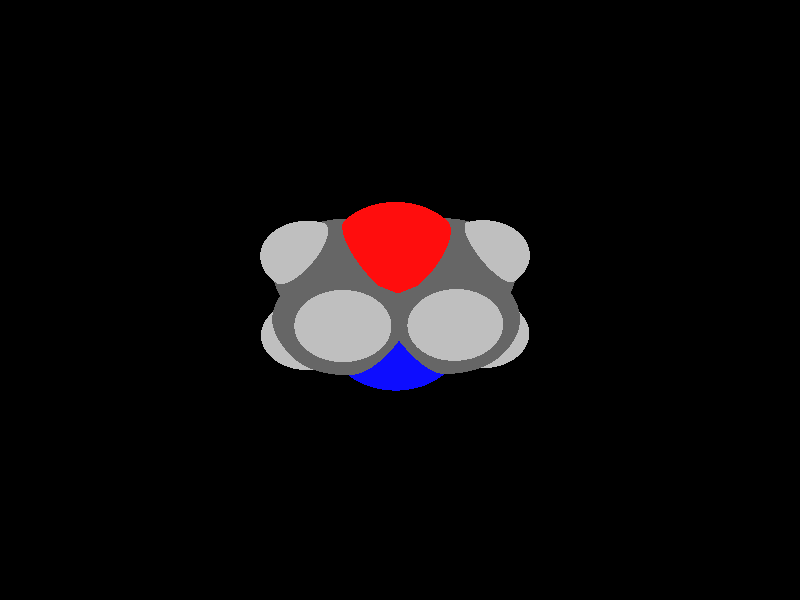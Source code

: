 global_settings {
	ambient_light rgb <0.200000002980232, 0.200000002980232, 0.200000002980232>
	max_trace_level 15
}

background { color rgb <0,0,0> }

camera {
	perspective
	location <1.32860374824138, 2.0169222445412, -25.8444305359766>
	angle 40
	up <-0.0104238887943979, 0.99656294638547, 0.0821805112779984>
	right <-0.998439807966896, -0.00586431338497381, -0.0555298090717946> * 1
	direction <-0.0548570178685386, -0.0826311304535646, 0.995069245766613> }

light_source {
	<-18.3041635714925, 18.8973052464774, -23.9274250009687>
	color rgb <1, 1, 1>
	fade_distance 48.7336772315662
	fade_power 0
	spotlight
	area_light <20, 0, 0>, <0, 0, 20>, 20, 20
	circular
	orient
	point_at <18.3041635714925, -18.8973052464774, 23.9274250009687>
}

light_source {
	<18.6169135258184, 16.105747763832, 14.6075500496066>
	color rgb <0.300000011920929, 0.300000011920929, 0.300000011920929> shadowless
	fade_distance 48.7336772315662
	fade_power 0
	parallel
	point_at <-18.6169135258184, -16.105747763832, -14.6075500496066>
}

#default {
	finish {ambient 0.5 diffuse 1 specular 0.2 roughness .01 metallic 1}
}

union {
cylinder {
	<0.00497680509227326, -1.47536299058355, 0.186560457592754>, 	<-0.581382664757839, -1.10879132084746, -0.0288236693783497>, 0.075
	pigment { rgbt <0.0500000007450581, 0.0500000007450581, 1, 0> }
}
cylinder {
	<-0.581382664757839, -1.10879132084746, -0.0288236693783497>, 	<-1.18960065656626, -0.72855445884583, -0.252236964310318>, 0.075
	pigment { rgbt <0.400000005960464, 0.400000005960464, 0.400000005960464, 0> }
}
cylinder {
	<0.00497680509227326, -1.47536299058355, 0.186560457592754>, 	<0.592623808221349, -1.10962896598162, -0.0267287737118482>, 0.075
	pigment { rgbt <0.0500000007450581, 0.0500000007450581, 1, 0> }
}
cylinder {
	<0.592623808221349, -1.10962896598162, -0.0267287737118482>, 	<1.20217732764256, -0.730260976897829, -0.247969077676791>, 0.075
	pigment { rgbt <0.400000005960464, 0.400000005960464, 0.400000005960464, 0> }
}
cylinder {
	<0.00497680509227326, -1.47536299058355, 0.186560457592754>, 	<0.00385729953068534, -1.49878433399853, 0.804222128491872>, 0.075
	pigment { rgbt <0.0500000007450581, 0.0500000007450581, 1, 0> }
}
cylinder {
	<0.00385729953068534, -1.49878433399853, 0.804222128491872>, 	<0.00312900999327627, -1.51402098841675, 1.20603927706983>, 0.075
	pigment { rgbt <0.75, 0.75, 0.75, 0> }
}
cylinder {
	<-1.18960065656626, -0.72855445884583, -0.252236964310318>, 	<-1.18111176326378, 0.00123780917206157, -0.0124898345756866>, 0.075
	pigment { rgbt <0.400000005960464, 0.400000005960464, 0.400000005960464, 0> }
}
cylinder {
	<-1.18111176326378, 0.00123780917206157, -0.0124898345756866>, 	<-1.1726228699613, 0.731030077189953, 0.227257295158944>, 0.075
	pigment { rgbt <0.400000005960464, 0.400000005960464, 0.400000005960464, 0> }
}
cylinder {
	<-1.1726228699613, 0.731030077189953, 0.227257295158944>, 	<-0.560206952246861, 1.08431836700482, -0.00343305892869314>, 0.075
	pigment { rgbt <0.400000005960464, 0.400000005960464, 0.400000005960464, 0> }
}
cylinder {
	<-0.560206952246861, 1.08431836700482, -0.00343305892869314>, 	<0.00774126032596539, 1.41195428716853, -0.21737291658432>, 0.075
	pigment { rgbt <1, 0.0500000007450581, 0.0500000007450581, 0> }
}
cylinder {
	<-1.1726228699613, 0.731030077189953, 0.227257295158944>, 	<-1.70071673603246, 1.05774822976548, -0.0210274120164596>, 0.075
	pigment { rgbt <0.400000005960464, 0.400000005960464, 0.400000005960464, 0> }
}
cylinder {
	<-1.70071673603246, 1.05774822976548, -0.0210274120164596>, 	<-2.03693004582453, 1.26575479546145, -0.179098975678495>, 0.075
	pigment { rgbt <0.75, 0.75, 0.75, 0> }
}
cylinder {
	<-1.1726228699613, 0.731030077189953, 0.227257295158944>, 	<-1.20678339291621, 0.766151227553899, 0.895264849519671>, 0.075
	pigment { rgbt <0.400000005960464, 0.400000005960464, 0.400000005960464, 0> }
}
cylinder {
	<-1.20678339291621, 0.766151227553899, 0.895264849519671>, 	<-1.22855068796837, 0.788530640291594, 1.32092336628294>, 0.075
	pigment { rgbt <0.75, 0.75, 0.75, 0> }
}
cylinder {
	<0.00774126032596539, 1.41195428716853, -0.21737291658432>, 	<0.574470500986207, 1.08351897417075, -0.00143490541766393>, 0.075
	pigment { rgbt <1, 0.0500000007450581, 0.0500000007450581, 0> }
}
cylinder {
	<0.574470500986207, 1.08351897417075, -0.00143490541766393>, 	<1.18557199386258, 0.729368710364993, 0.231410043325347>, 0.075
	pigment { rgbt <0.400000005960464, 0.400000005960464, 0.400000005960464, 0> }
}
cylinder {
	<1.18557199386258, 0.729368710364993, 0.231410043325347>, 	<1.19387466075257, -0.000446133266418069, -0.00827951717572224>, 0.075
	pigment { rgbt <0.400000005960464, 0.400000005960464, 0.400000005960464, 0> }
}
cylinder {
	<1.19387466075257, -0.000446133266418069, -0.00827951717572224>, 	<1.20217732764256, -0.730260976897829, -0.247969077676791>, 0.075
	pigment { rgbt <0.400000005960464, 0.400000005960464, 0.400000005960464, 0> }
}
cylinder {
	<1.18557199386258, 0.729368710364993, 0.231410043325347>, 	<1.71499445950502, 1.05532984496644, -0.0150338550848885>, 0.075
	pigment { rgbt <0.400000005960464, 0.400000005960464, 0.400000005960464, 0> }
}
cylinder {
	<1.71499445950502, 1.05532984496644, -0.0150338550848885>, 	<2.05205367651879, 1.26285448159545, -0.171933482181704>, 0.075
	pigment { rgbt <0.75, 0.75, 0.75, 0> }
}
cylinder {
	<1.18557199386258, 0.729368710364993, 0.231410043325347>, 	<1.2174408831581, 0.764468423001715, 0.899531680677886>, 0.075
	pigment { rgbt <0.400000005960464, 0.400000005960464, 0.400000005960464, 0> }
}
cylinder {
	<1.2174408831581, 0.764468423001715, 0.899531680677886>, 	<1.23774793012847, 0.786834169939136, 1.32526278620293>, 0.075
	pigment { rgbt <0.75, 0.75, 0.75, 0> }
}
cylinder {
	<1.20217732764256, -0.730260976897829, -0.247969077676791>, 	<1.7482831288738, -1.03897155232163, -0.0155675451209979>, 0.075
	pigment { rgbt <0.400000005960464, 0.400000005960464, 0.400000005960464, 0> }
}
cylinder {
	<1.7482831288738, -1.03897155232163, -0.0155675451209979>, 	<2.09602391546731, -1.23554748703168, 0.132417500183934>, 0.075
	pigment { rgbt <0.75, 0.75, 0.75, 0> }
}
cylinder {
	<1.20217732764256, -0.730260976897829, -0.247969077676791>, 	<1.23335504398824, -0.747709082208074, -0.916862214797519>, 0.075
	pigment { rgbt <0.400000005960464, 0.400000005960464, 0.400000005960464, 0> }
}
cylinder {
	<1.23335504398824, -0.747709082208074, -0.916862214797519>, 	<1.25322243246328, -0.758827545231749, -1.34310125219606>, 0.075
	pigment { rgbt <0.75, 0.75, 0.75, 0> }
}
cylinder {
	<-1.18960065656626, -0.72855445884583, -0.252236964310318>, 	<-1.73697395526749, -1.03649526797044, -0.0218049620052146>, 0.075
	pigment { rgbt <0.400000005960464, 0.400000005960464, 0.400000005960464, 0> }
}
cylinder {
	<-1.73697395526749, -1.03649526797044, -0.0218049620052146>, 	<-2.08552178147374, -1.23258101032441, 0.124925932034313>, 0.075
	pigment { rgbt <0.75, 0.75, 0.75, 0> }
}
cylinder {
	<-1.18960065656626, -0.72855445884583, -0.252236964310318>, 	<-1.21840408594073, -0.745935852054439, -0.921238460942091>, 0.075
	pigment { rgbt <0.400000005960464, 0.400000005960464, 0.400000005960464, 0> }
}
cylinder {
	<-1.21840408594073, -0.745935852054439, -0.921238460942091>, 	<-1.23675850935996, -0.75701180576882, -1.34754661257377>, 0.075
	pigment { rgbt <0.75, 0.75, 0.75, 0> }
}
sphere {
	<0.00497680509227326, -1.47536299058355, 0.186560457592754>, 0.3834
	pigment { rgbt <0.0500000007450581, 0.0500000007450581, 1,0> }
}
sphere {
	<-1.18960065656626, -0.72855445884583, -0.252236964310318>, 0.4104
	pigment { rgbt <0.400000005960464, 0.400000005960464, 0.400000005960464,0> }
}
sphere {
	<-1.1726228699613, 0.731030077189953, 0.227257295158944>, 0.4104
	pigment { rgbt <0.400000005960464, 0.400000005960464, 0.400000005960464,0> }
}
sphere {
	<0.00774126032596539, 1.41195428716853, -0.21737291658432>, 0.3564
	pigment { rgbt <1, 0.0500000007450581, 0.0500000007450581,0> }
}
sphere {
	<1.18557199386258, 0.729368710364993, 0.231410043325347>, 0.4104
	pigment { rgbt <0.400000005960464, 0.400000005960464, 0.400000005960464,0> }
}
sphere {
	<1.20217732764256, -0.730260976897829, -0.247969077676791>, 0.4104
	pigment { rgbt <0.400000005960464, 0.400000005960464, 0.400000005960464,0> }
}
sphere {
	<0.00312900999327627, -1.51402098841675, 1.20603927706983>, 0.1674
	pigment { rgbt <0.75, 0.75, 0.75,0> }
}
sphere {
	<-2.03693004582453, 1.26575479546145, -0.179098975678495>, 0.1674
	pigment { rgbt <0.75, 0.75, 0.75,0> }
}
sphere {
	<-1.22855068796837, 0.788530640291594, 1.32092336628294>, 0.1674
	pigment { rgbt <0.75, 0.75, 0.75,0> }
}
sphere {
	<2.05205367651879, 1.26285448159545, -0.171933482181704>, 0.1674
	pigment { rgbt <0.75, 0.75, 0.75,0> }
}
sphere {
	<1.23774793012847, 0.786834169939136, 1.32526278620293>, 0.1674
	pigment { rgbt <0.75, 0.75, 0.75,0> }
}
sphere {
	<2.09602391546731, -1.23554748703168, 0.132417500183934>, 0.1674
	pigment { rgbt <0.75, 0.75, 0.75,0> }
}
sphere {
	<1.25322243246328, -0.758827545231749, -1.34310125219606>, 0.1674
	pigment { rgbt <0.75, 0.75, 0.75,0> }
}
sphere {
	<-2.08552178147374, -1.23258101032441, 0.124925932034313>, 0.1674
	pigment { rgbt <0.75, 0.75, 0.75,0> }
}
sphere {
	<-1.23675850935996, -0.75701180576882, -1.34754661257377>, 0.1674
	pigment { rgbt <0.75, 0.75, 0.75,0> }
}
}
merge {
}
union {
}
merge {
sphere {
	<0.00497680509227326, -1.47536299058355, 0.186560457592754>, 1.549845
	pigment { rgbt <0, 0, 0,0> }
}
sphere {
	<-1.18960065656626, -0.72855445884583, -0.252236964310318>, 1.69983
	pigment { rgbt <0, 0, 0,0> }
}
sphere {
	<-1.1726228699613, 0.731030077189953, 0.227257295158944>, 1.69983
	pigment { rgbt <0, 0, 0,0> }
}
sphere {
	<0.00774126032596539, 1.41195428716853, -0.21737291658432>, 1.519848
	pigment { rgbt <0, 0, 0,0> }
}
sphere {
	<1.18557199386258, 0.729368710364993, 0.231410043325347>, 1.69983
	pigment { rgbt <0, 0, 0,0> }
}
sphere {
	<1.20217732764256, -0.730260976897829, -0.247969077676791>, 1.69983
	pigment { rgbt <0, 0, 0,0> }
}
sphere {
	<0.00312900999327627, -1.51402098841675, 1.20603927706983>, 1.09989
	pigment { rgbt <0, 0, 0,0> }
}
sphere {
	<-2.03693004582453, 1.26575479546145, -0.179098975678495>, 1.09989
	pigment { rgbt <0, 0, 0,0> }
}
sphere {
	<-1.22855068796837, 0.788530640291594, 1.32092336628294>, 1.09989
	pigment { rgbt <0, 0, 0,0> }
}
sphere {
	<2.05205367651879, 1.26285448159545, -0.171933482181704>, 1.09989
	pigment { rgbt <0, 0, 0,0> }
}
sphere {
	<1.23774793012847, 0.786834169939136, 1.32526278620293>, 1.09989
	pigment { rgbt <0, 0, 0,0> }
}
sphere {
	<2.09602391546731, -1.23554748703168, 0.132417500183934>, 1.09989
	pigment { rgbt <0, 0, 0,0> }
}
sphere {
	<1.25322243246328, -0.758827545231749, -1.34310125219606>, 1.09989
	pigment { rgbt <0, 0, 0,0> }
}
sphere {
	<-2.08552178147374, -1.23258101032441, 0.124925932034313>, 1.09989
	pigment { rgbt <0, 0, 0,0> }
}
sphere {
	<-1.23675850935996, -0.75701180576882, -1.34754661257377>, 1.09989
	pigment { rgbt <0, 0, 0,0> }
}
sphere {
	<0.00497680509227326, -1.47536299058355, 0.186560457592754>, 1.55
	pigment { rgbt <0.0500000007450581, 0.0500000007450581, 1,0.350000023841858> }
}
sphere {
	<-1.18960065656626, -0.72855445884583, -0.252236964310318>, 1.7
	pigment { rgbt <0.400000005960464, 0.400000005960464, 0.400000005960464,0.350000023841858> }
}
sphere {
	<-1.1726228699613, 0.731030077189953, 0.227257295158944>, 1.7
	pigment { rgbt <0.400000005960464, 0.400000005960464, 0.400000005960464,0.350000023841858> }
}
sphere {
	<0.00774126032596539, 1.41195428716853, -0.21737291658432>, 1.52
	pigment { rgbt <1, 0.0500000007450581, 0.0500000007450581,0.350000023841858> }
}
sphere {
	<1.18557199386258, 0.729368710364993, 0.231410043325347>, 1.7
	pigment { rgbt <0.400000005960464, 0.400000005960464, 0.400000005960464,0.350000023841858> }
}
sphere {
	<1.20217732764256, -0.730260976897829, -0.247969077676791>, 1.7
	pigment { rgbt <0.400000005960464, 0.400000005960464, 0.400000005960464,0.350000023841858> }
}
sphere {
	<0.00312900999327627, -1.51402098841675, 1.20603927706983>, 1.1
	pigment { rgbt <0.75, 0.75, 0.75,0.350000023841858> }
}
sphere {
	<-2.03693004582453, 1.26575479546145, -0.179098975678495>, 1.1
	pigment { rgbt <0.75, 0.75, 0.75,0.350000023841858> }
}
sphere {
	<-1.22855068796837, 0.788530640291594, 1.32092336628294>, 1.1
	pigment { rgbt <0.75, 0.75, 0.75,0.350000023841858> }
}
sphere {
	<2.05205367651879, 1.26285448159545, -0.171933482181704>, 1.1
	pigment { rgbt <0.75, 0.75, 0.75,0.350000023841858> }
}
sphere {
	<1.23774793012847, 0.786834169939136, 1.32526278620293>, 1.1
	pigment { rgbt <0.75, 0.75, 0.75,0.350000023841858> }
}
sphere {
	<2.09602391546731, -1.23554748703168, 0.132417500183934>, 1.1
	pigment { rgbt <0.75, 0.75, 0.75,0.350000023841858> }
}
sphere {
	<1.25322243246328, -0.758827545231749, -1.34310125219606>, 1.1
	pigment { rgbt <0.75, 0.75, 0.75,0.350000023841858> }
}
sphere {
	<-2.08552178147374, -1.23258101032441, 0.124925932034313>, 1.1
	pigment { rgbt <0.75, 0.75, 0.75,0.350000023841858> }
}
sphere {
	<-1.23675850935996, -0.75701180576882, -1.34754661257377>, 1.1
	pigment { rgbt <0.75, 0.75, 0.75,0.350000023841858> }
}
}
